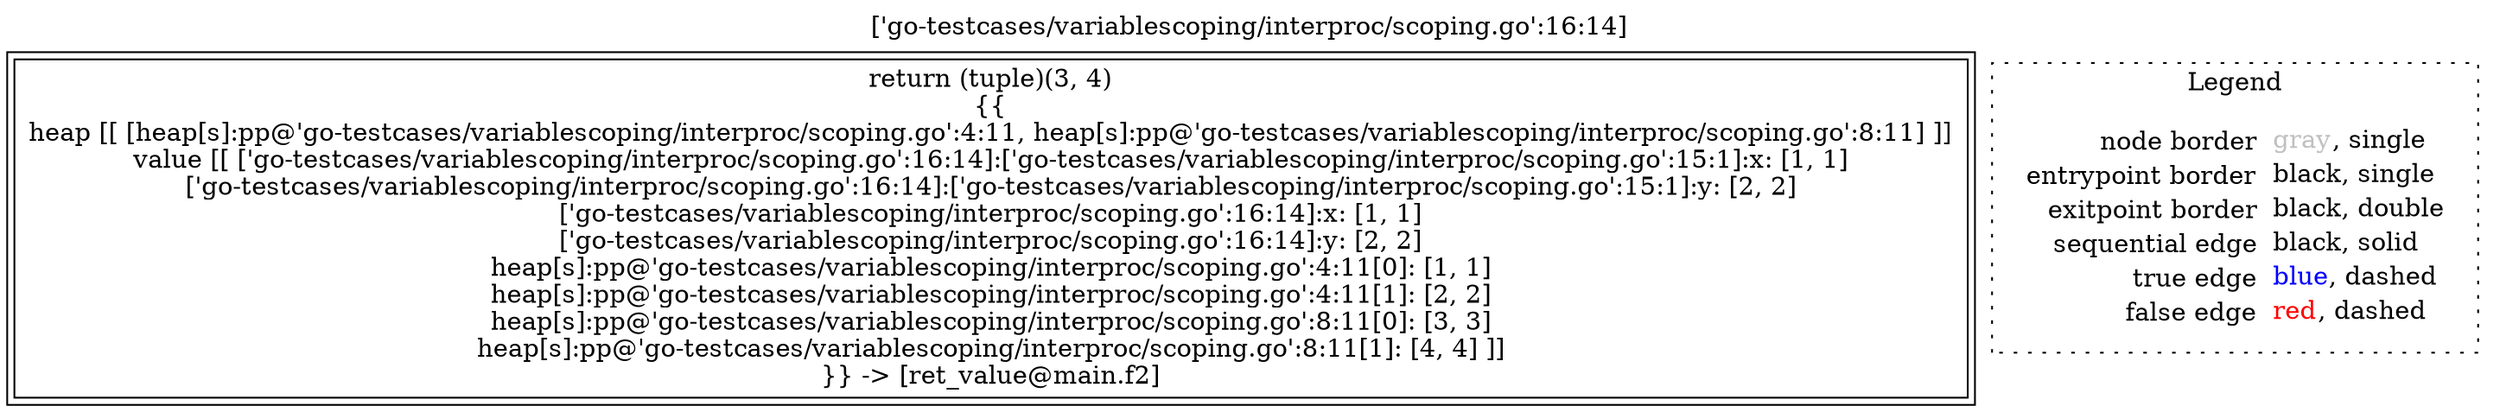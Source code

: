 digraph {
	labelloc="t";
	label="['go-testcases/variablescoping/interproc/scoping.go':16:14]";
	"node0" [shape="rect",color="black",peripheries="2",label=<return (tuple)(3, 4)<BR/>{{<BR/>heap [[ [heap[s]:pp@'go-testcases/variablescoping/interproc/scoping.go':4:11, heap[s]:pp@'go-testcases/variablescoping/interproc/scoping.go':8:11] ]]<BR/>value [[ ['go-testcases/variablescoping/interproc/scoping.go':16:14]:['go-testcases/variablescoping/interproc/scoping.go':15:1]:x: [1, 1]<BR/>['go-testcases/variablescoping/interproc/scoping.go':16:14]:['go-testcases/variablescoping/interproc/scoping.go':15:1]:y: [2, 2]<BR/>['go-testcases/variablescoping/interproc/scoping.go':16:14]:x: [1, 1]<BR/>['go-testcases/variablescoping/interproc/scoping.go':16:14]:y: [2, 2]<BR/>heap[s]:pp@'go-testcases/variablescoping/interproc/scoping.go':4:11[0]: [1, 1]<BR/>heap[s]:pp@'go-testcases/variablescoping/interproc/scoping.go':4:11[1]: [2, 2]<BR/>heap[s]:pp@'go-testcases/variablescoping/interproc/scoping.go':8:11[0]: [3, 3]<BR/>heap[s]:pp@'go-testcases/variablescoping/interproc/scoping.go':8:11[1]: [4, 4] ]]<BR/>}} -&gt; [ret_value@main.f2]>];
subgraph cluster_legend {
	label="Legend";
	style=dotted;
	node [shape=plaintext];
	"legend" [label=<<table border="0" cellpadding="2" cellspacing="0" cellborder="0"><tr><td align="right">node border&nbsp;</td><td align="left"><font color="gray">gray</font>, single</td></tr><tr><td align="right">entrypoint border&nbsp;</td><td align="left"><font color="black">black</font>, single</td></tr><tr><td align="right">exitpoint border&nbsp;</td><td align="left"><font color="black">black</font>, double</td></tr><tr><td align="right">sequential edge&nbsp;</td><td align="left"><font color="black">black</font>, solid</td></tr><tr><td align="right">true edge&nbsp;</td><td align="left"><font color="blue">blue</font>, dashed</td></tr><tr><td align="right">false edge&nbsp;</td><td align="left"><font color="red">red</font>, dashed</td></tr></table>>];
}

}
